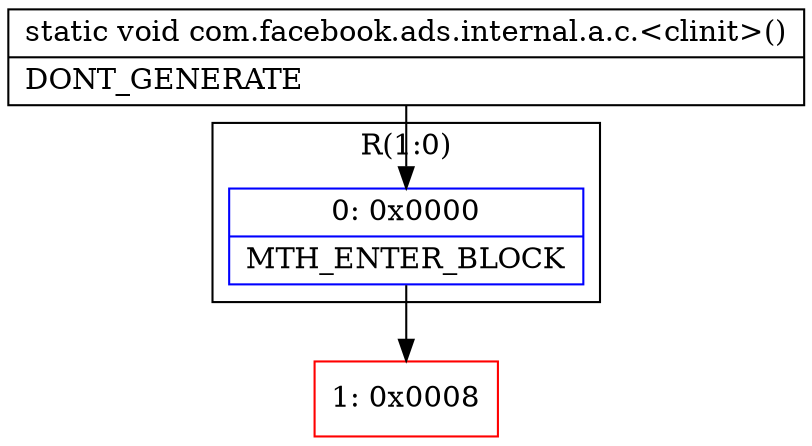 digraph "CFG forcom.facebook.ads.internal.a.c.\<clinit\>()V" {
subgraph cluster_Region_250540238 {
label = "R(1:0)";
node [shape=record,color=blue];
Node_0 [shape=record,label="{0\:\ 0x0000|MTH_ENTER_BLOCK\l}"];
}
Node_1 [shape=record,color=red,label="{1\:\ 0x0008}"];
MethodNode[shape=record,label="{static void com.facebook.ads.internal.a.c.\<clinit\>()  | DONT_GENERATE\l}"];
MethodNode -> Node_0;
Node_0 -> Node_1;
}

